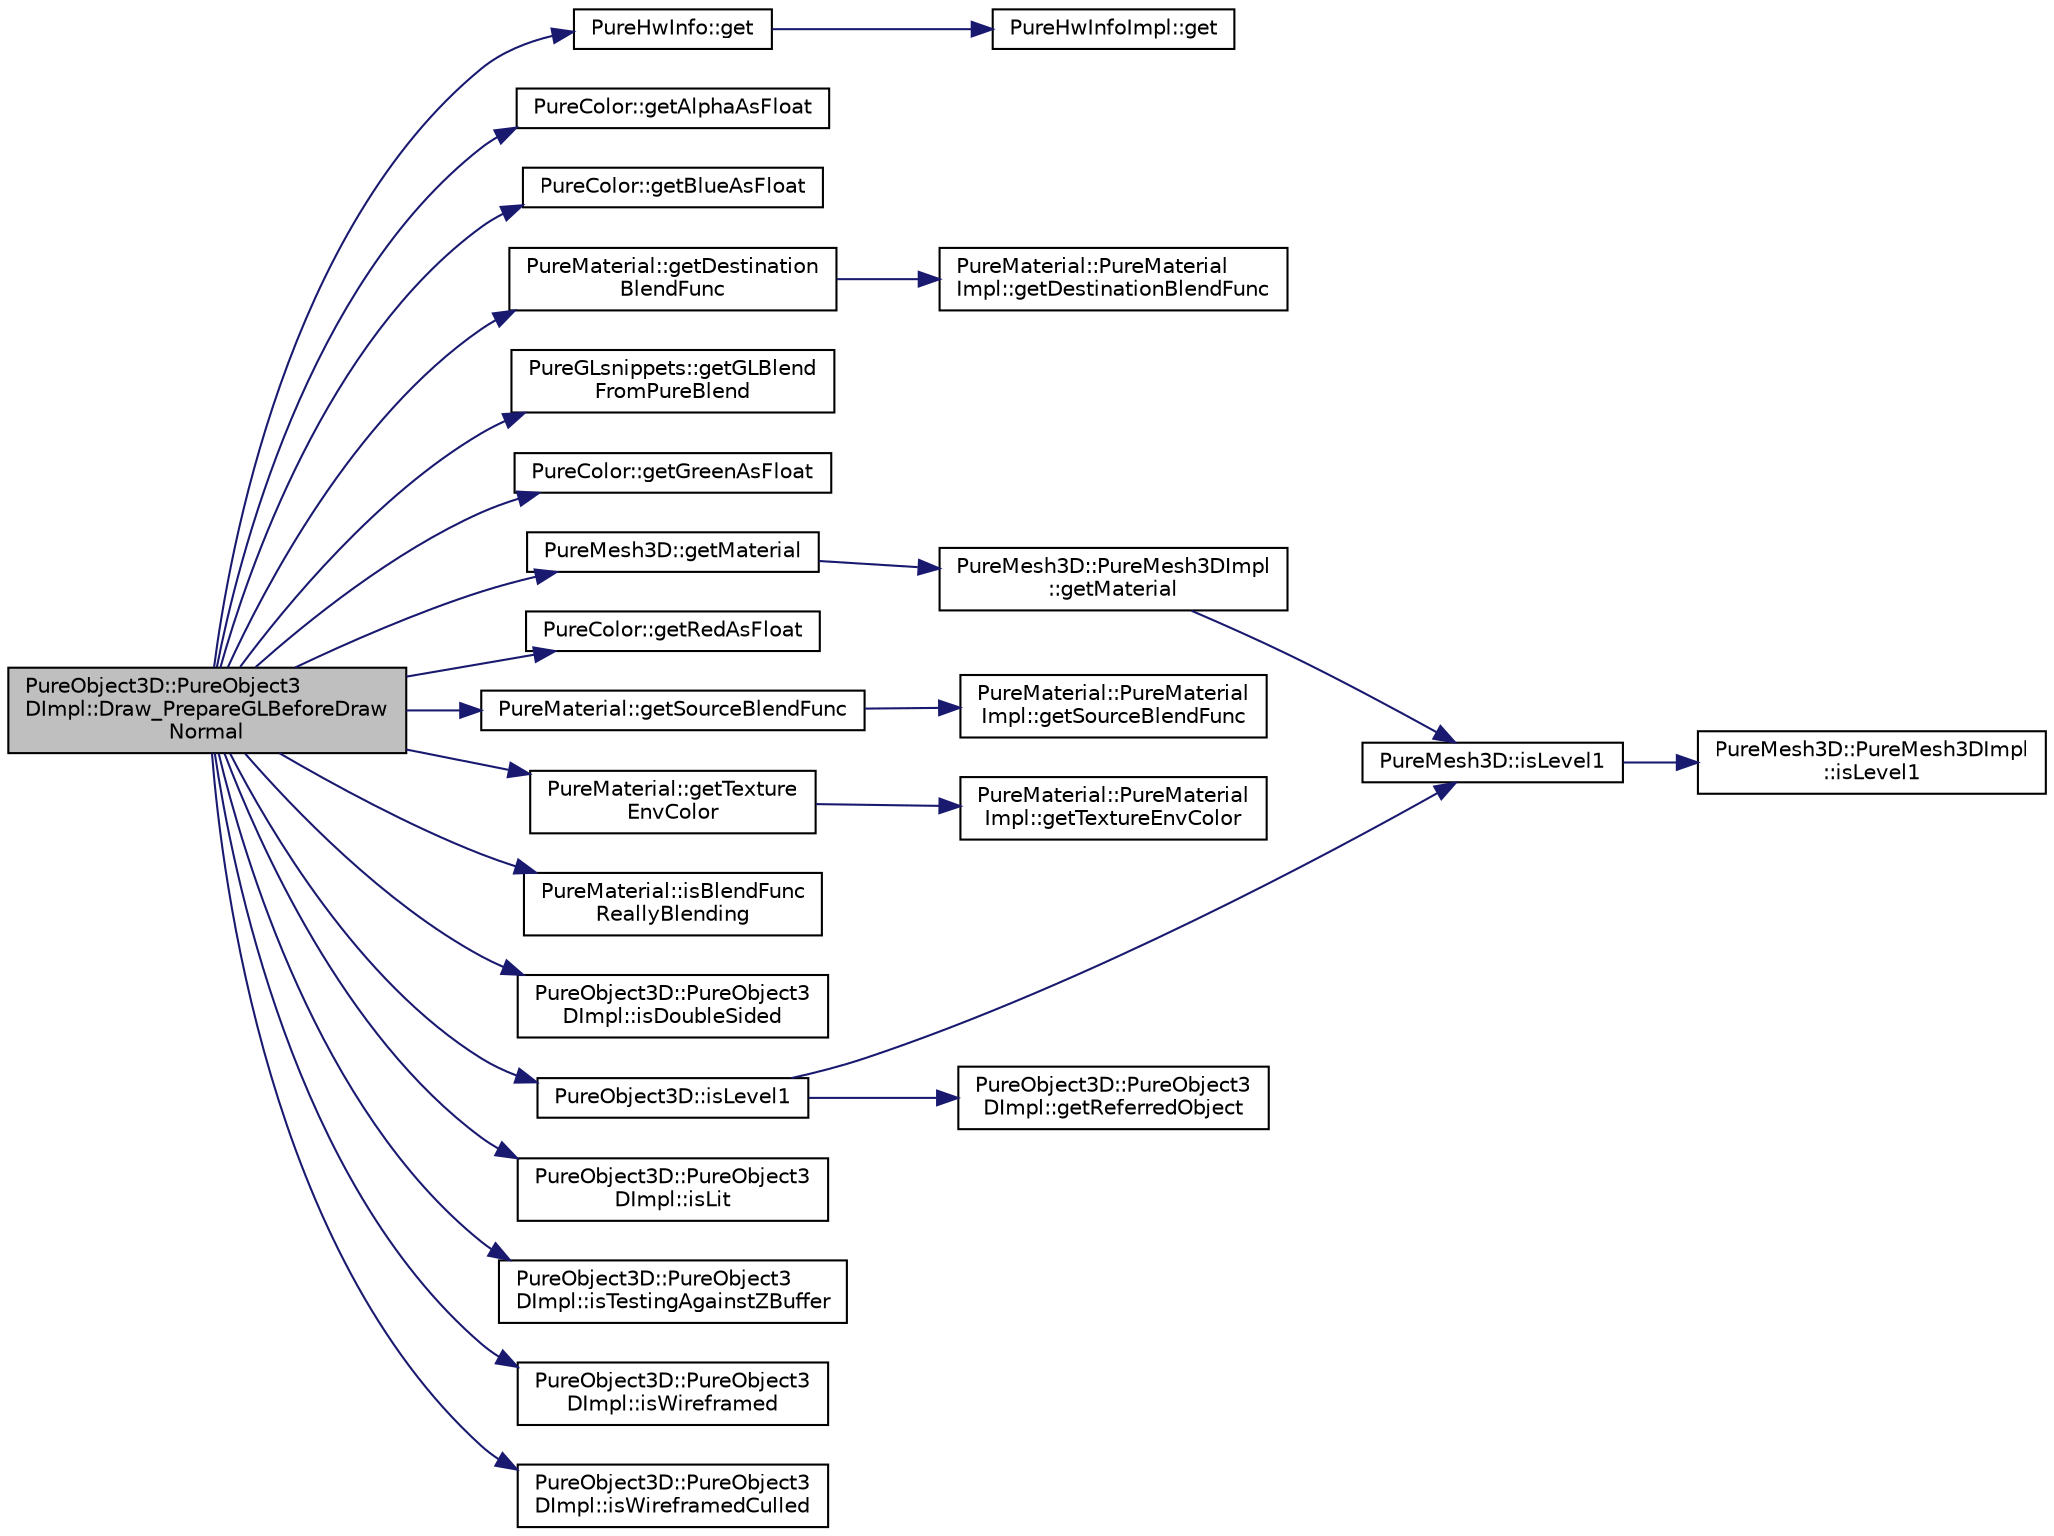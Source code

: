 digraph "PureObject3D::PureObject3DImpl::Draw_PrepareGLBeforeDrawNormal"
{
 // LATEX_PDF_SIZE
  edge [fontname="Helvetica",fontsize="10",labelfontname="Helvetica",labelfontsize="10"];
  node [fontname="Helvetica",fontsize="10",shape=record];
  rankdir="LR";
  Node1 [label="PureObject3D::PureObject3\lDImpl::Draw_PrepareGLBeforeDraw\lNormal",height=0.2,width=0.4,color="black", fillcolor="grey75", style="filled", fontcolor="black",tooltip=" "];
  Node1 -> Node2 [color="midnightblue",fontsize="10",style="solid",fontname="Helvetica"];
  Node2 [label="PureHwInfo::get",height=0.2,width=0.4,color="black", fillcolor="white", style="filled",URL="$class_pure_hw_info.html#a5d801d548489e9f6c9a3485b8979af3f",tooltip="Gets the singleton instance."];
  Node2 -> Node3 [color="midnightblue",fontsize="10",style="solid",fontname="Helvetica"];
  Node3 [label="PureHwInfoImpl::get",height=0.2,width=0.4,color="black", fillcolor="white", style="filled",URL="$class_pure_hw_info_impl.html#a54faedd6ce3a5750139d457f4a8a22f2",tooltip="Gets the singleton instance."];
  Node1 -> Node4 [color="midnightblue",fontsize="10",style="solid",fontname="Helvetica"];
  Node4 [label="PureColor::getAlphaAsFloat",height=0.2,width=0.4,color="black", fillcolor="white", style="filled",URL="$class_pure_color.html#acc8338ef8c3b46b76d262ae653c7d6a9",tooltip="Gets alpha component."];
  Node1 -> Node5 [color="midnightblue",fontsize="10",style="solid",fontname="Helvetica"];
  Node5 [label="PureColor::getBlueAsFloat",height=0.2,width=0.4,color="black", fillcolor="white", style="filled",URL="$class_pure_color.html#a0cf1c0771db6383439a13df898f26918",tooltip="Gets blue component."];
  Node1 -> Node6 [color="midnightblue",fontsize="10",style="solid",fontname="Helvetica"];
  Node6 [label="PureMaterial::getDestination\lBlendFunc",height=0.2,width=0.4,color="black", fillcolor="white", style="filled",URL="$class_pure_material.html#a6da69b985d3b4aaa53e1fd09e60a0cf3",tooltip="Gets the destination blend factor on the specified level."];
  Node6 -> Node7 [color="midnightblue",fontsize="10",style="solid",fontname="Helvetica"];
  Node7 [label="PureMaterial::PureMaterial\lImpl::getDestinationBlendFunc",height=0.2,width=0.4,color="black", fillcolor="white", style="filled",URL="$class_pure_material_1_1_pure_material_impl.html#a27ebedf739437582388bcf695952a905",tooltip=" "];
  Node1 -> Node8 [color="midnightblue",fontsize="10",style="solid",fontname="Helvetica"];
  Node8 [label="PureGLsnippets::getGLBlend\lFromPureBlend",height=0.2,width=0.4,color="black", fillcolor="white", style="filled",URL="$class_pure_g_lsnippets.html#ae569eaca49e2b7b99dedaa0250e021be",tooltip="Gets the appropriate GL enum for the given Pure blend factor."];
  Node1 -> Node9 [color="midnightblue",fontsize="10",style="solid",fontname="Helvetica"];
  Node9 [label="PureColor::getGreenAsFloat",height=0.2,width=0.4,color="black", fillcolor="white", style="filled",URL="$class_pure_color.html#a8b4e680b2a9903004f91c28149f486d5",tooltip="Gets green component."];
  Node1 -> Node10 [color="midnightblue",fontsize="10",style="solid",fontname="Helvetica"];
  Node10 [label="PureMesh3D::getMaterial",height=0.2,width=0.4,color="black", fillcolor="white", style="filled",URL="$class_pure_mesh3_d.html#a5a24f2851af802c62d43f211828302ce",tooltip="Gets the material."];
  Node10 -> Node11 [color="midnightblue",fontsize="10",style="solid",fontname="Helvetica"];
  Node11 [label="PureMesh3D::PureMesh3DImpl\l::getMaterial",height=0.2,width=0.4,color="black", fillcolor="white", style="filled",URL="$class_pure_mesh3_d_1_1_pure_mesh3_d_impl.html#aee17b7f49111f4bb38ae444338ae445f",tooltip=" "];
  Node11 -> Node12 [color="midnightblue",fontsize="10",style="solid",fontname="Helvetica"];
  Node12 [label="PureMesh3D::isLevel1",height=0.2,width=0.4,color="black", fillcolor="white", style="filled",URL="$class_pure_mesh3_d.html#a5994d09a83ab409a273eeffff3d6b105",tooltip="Tells if the mesh is a level-1 parent mesh."];
  Node12 -> Node13 [color="midnightblue",fontsize="10",style="solid",fontname="Helvetica"];
  Node13 [label="PureMesh3D::PureMesh3DImpl\l::isLevel1",height=0.2,width=0.4,color="black", fillcolor="white", style="filled",URL="$class_pure_mesh3_d_1_1_pure_mesh3_d_impl.html#affd18ce4e5530fc032f1eb2d5c03c689",tooltip=" "];
  Node1 -> Node14 [color="midnightblue",fontsize="10",style="solid",fontname="Helvetica"];
  Node14 [label="PureColor::getRedAsFloat",height=0.2,width=0.4,color="black", fillcolor="white", style="filled",URL="$class_pure_color.html#a4c9ee3fab5dc652bdec428a1ded04fa2",tooltip="Gets red component."];
  Node1 -> Node15 [color="midnightblue",fontsize="10",style="solid",fontname="Helvetica"];
  Node15 [label="PureMaterial::getSourceBlendFunc",height=0.2,width=0.4,color="black", fillcolor="white", style="filled",URL="$class_pure_material.html#ae232adc941aec0ffbe7533c28ec58546",tooltip="Gets the source blend factor on the specified level."];
  Node15 -> Node16 [color="midnightblue",fontsize="10",style="solid",fontname="Helvetica"];
  Node16 [label="PureMaterial::PureMaterial\lImpl::getSourceBlendFunc",height=0.2,width=0.4,color="black", fillcolor="white", style="filled",URL="$class_pure_material_1_1_pure_material_impl.html#abf42ebc8a2be9ca0558c18856d756244",tooltip=" "];
  Node1 -> Node17 [color="midnightblue",fontsize="10",style="solid",fontname="Helvetica"];
  Node17 [label="PureMaterial::getTexture\lEnvColor",height=0.2,width=0.4,color="black", fillcolor="white", style="filled",URL="$class_pure_material.html#a0353211ab76425d1ce589d49b6407501",tooltip="Gets the texture environment color of the material on the specified level."];
  Node17 -> Node18 [color="midnightblue",fontsize="10",style="solid",fontname="Helvetica"];
  Node18 [label="PureMaterial::PureMaterial\lImpl::getTextureEnvColor",height=0.2,width=0.4,color="black", fillcolor="white", style="filled",URL="$class_pure_material_1_1_pure_material_impl.html#a06a5d18a07725655cc3536cef7ac2792",tooltip=" "];
  Node1 -> Node19 [color="midnightblue",fontsize="10",style="solid",fontname="Helvetica"];
  Node19 [label="PureMaterial::isBlendFunc\lReallyBlending",height=0.2,width=0.4,color="black", fillcolor="white", style="filled",URL="$class_pure_material.html#a6d975b46498ae73a8bf69e774123c271",tooltip="Gets whether the given source and destination factors really mean blending or not."];
  Node1 -> Node20 [color="midnightblue",fontsize="10",style="solid",fontname="Helvetica"];
  Node20 [label="PureObject3D::PureObject3\lDImpl::isDoubleSided",height=0.2,width=0.4,color="black", fillcolor="white", style="filled",URL="$class_pure_object3_d_1_1_pure_object3_d_impl.html#a9cada7636cbf11d8b0a580ab61874c64",tooltip=" "];
  Node1 -> Node21 [color="midnightblue",fontsize="10",style="solid",fontname="Helvetica"];
  Node21 [label="PureObject3D::isLevel1",height=0.2,width=0.4,color="black", fillcolor="white", style="filled",URL="$class_pure_object3_d.html#aa46f669965a0b3ec379252b424ddd725",tooltip="Tells if the mesh is a level-1 parent mesh."];
  Node21 -> Node22 [color="midnightblue",fontsize="10",style="solid",fontname="Helvetica"];
  Node22 [label="PureObject3D::PureObject3\lDImpl::getReferredObject",height=0.2,width=0.4,color="black", fillcolor="white", style="filled",URL="$class_pure_object3_d_1_1_pure_object3_d_impl.html#a40d9f6688f4f5c505ca45cb476c36eec",tooltip=" "];
  Node21 -> Node12 [color="midnightblue",fontsize="10",style="solid",fontname="Helvetica"];
  Node1 -> Node23 [color="midnightblue",fontsize="10",style="solid",fontname="Helvetica"];
  Node23 [label="PureObject3D::PureObject3\lDImpl::isLit",height=0.2,width=0.4,color="black", fillcolor="white", style="filled",URL="$class_pure_object3_d_1_1_pure_object3_d_impl.html#a761ab2457398654f2b3eae42c0ee317b",tooltip=" "];
  Node1 -> Node24 [color="midnightblue",fontsize="10",style="solid",fontname="Helvetica"];
  Node24 [label="PureObject3D::PureObject3\lDImpl::isTestingAgainstZBuffer",height=0.2,width=0.4,color="black", fillcolor="white", style="filled",URL="$class_pure_object3_d_1_1_pure_object3_d_impl.html#a9842010929dee80c0db55ce3b0de5219",tooltip=" "];
  Node1 -> Node25 [color="midnightblue",fontsize="10",style="solid",fontname="Helvetica"];
  Node25 [label="PureObject3D::PureObject3\lDImpl::isWireframed",height=0.2,width=0.4,color="black", fillcolor="white", style="filled",URL="$class_pure_object3_d_1_1_pure_object3_d_impl.html#adc6f6cc2c26aaa6eda00cc03d068ad4b",tooltip=" "];
  Node1 -> Node26 [color="midnightblue",fontsize="10",style="solid",fontname="Helvetica"];
  Node26 [label="PureObject3D::PureObject3\lDImpl::isWireframedCulled",height=0.2,width=0.4,color="black", fillcolor="white", style="filled",URL="$class_pure_object3_d_1_1_pure_object3_d_impl.html#acdc3d0bdcae7124015453d5cfa299576",tooltip=" "];
}
